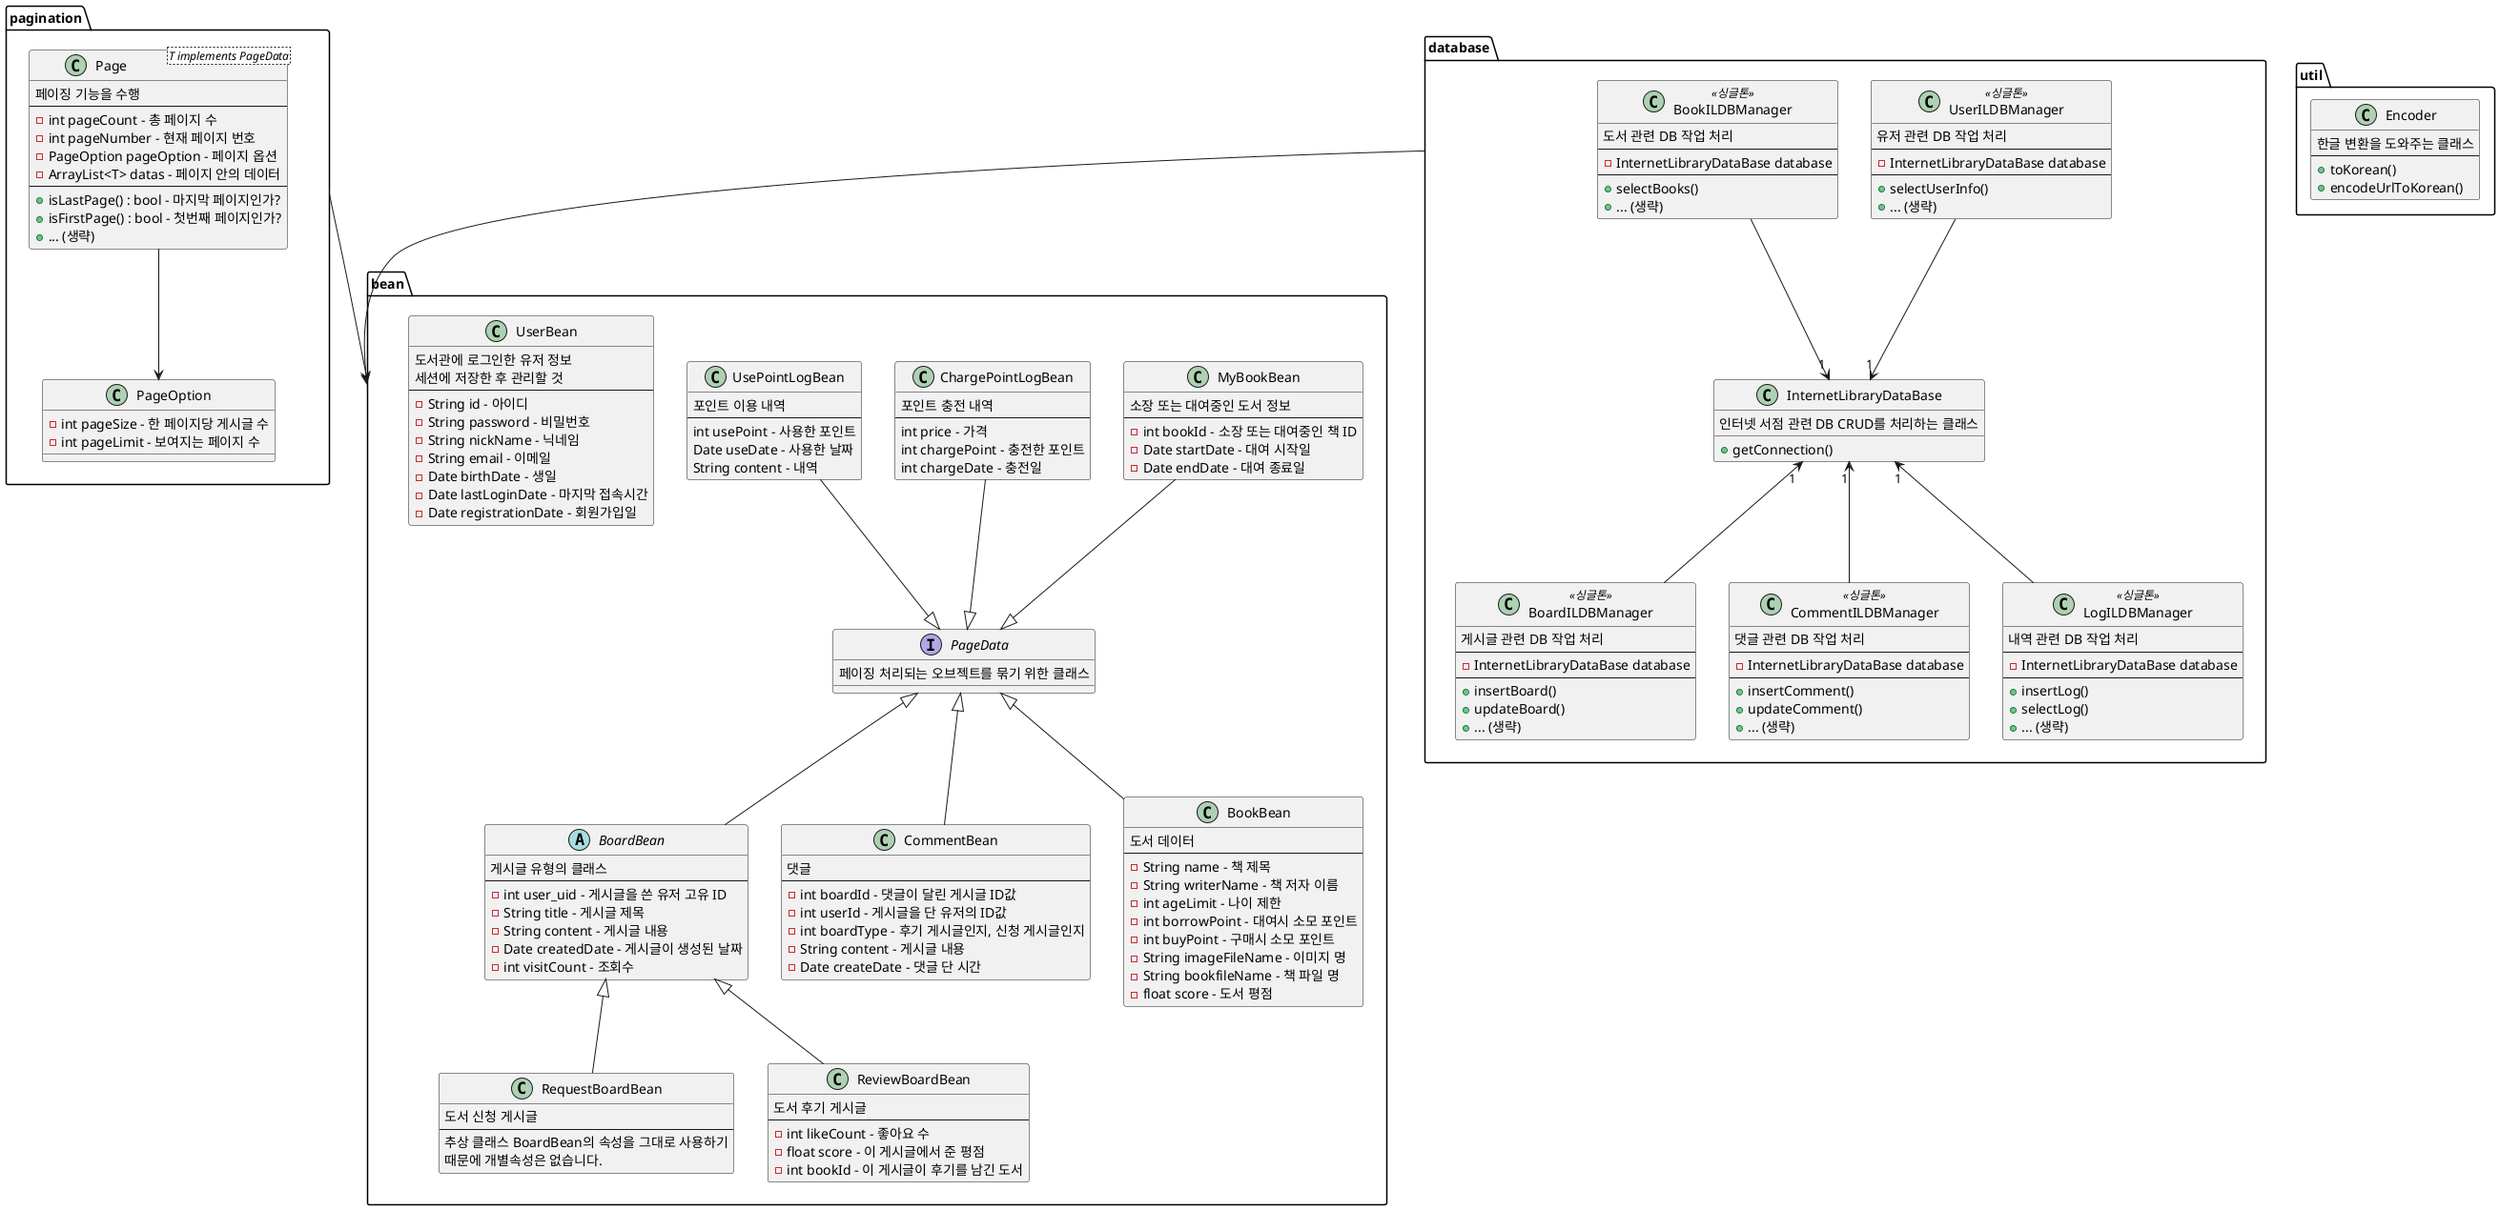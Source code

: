 @startuml


package bean {
    interface PageData {
        페이징 처리되는 오브젝트를 묶기 위한 클래스
    }

    abstract class BoardBean {
        게시글 유형의 클래스
        --
        - int user_uid - 게시글을 쓴 유저 고유 ID
        - String title - 게시글 제목
        - String content - 게시글 내용
        - Date createdDate - 게시글이 생성된 날짜
        - int visitCount - 조회수
    }

    class RequestBoardBean {
        도서 신청 게시글
        --
        추상 클래스 BoardBean의 속성을 그대로 사용하기
        때문에 개별속성은 없습니다.
    }
    class ReviewBoardBean {
        도서 후기 게시글
        --
        - int likeCount - 좋아요 수
        - float score - 이 게시글에서 준 평점
        - int bookId - 이 게시글이 후기를 남긴 도서
    }

    class CommentBean {
        댓글
        --
        - int boardId - 댓글이 달린 게시글 ID값
        - int userId - 게시글을 단 유저의 ID값
        - int boardType - 후기 게시글인지, 신청 게시글인지
        - String content - 게시글 내용
        - Date createDate - 댓글 단 시간
    }

    class BookBean  {
        도서 데이터
        --
        - String name - 책 제목
        - String writerName - 책 저자 이름
        - int ageLimit - 나이 제한
        - int borrowPoint - 대여시 소모 포인트
        - int buyPoint - 구매시 소모 포인트
        - String imageFileName - 이미지 명
        - String bookfileName - 책 파일 명
        - float score - 도서 평점
    }

    class MyBookBean  {
        소장 또는 대여중인 도서 정보
        --
        - int bookId - 소장 또는 대여중인 책 ID
        - Date startDate - 대여 시작일
        - Date endDate - 대여 종료일
    }

    class ChargePointLogBean {
        포인트 충전 내역
        --
        int price - 가격
        int chargePoint - 충전한 포인트
        int chargeDate - 충전일
    }

    class UsePointLogBean {
        포인트 이용 내역
        --
        int usePoint - 사용한 포인트
        Date useDate - 사용한 날짜
        String content - 내역
    }

    class UserBean {
        도서관에 로그인한 유저 정보
        세션에 저장한 후 관리할 것
        --
        - String id - 아이디
        - String password - 비밀번호
        - String nickName - 닉네임
        - String email - 이메일
        - Date birthDate - 생일
        - Date lastLoginDate - 마지막 접속시간
        - Date registrationDate - 회원가입일
    }

    RequestBoardBean -up-|> BoardBean
    ReviewBoardBean -up-|> BoardBean

    BoardBean -up-|> PageData
    CommentBean -up-|> PageData
    BookBean -up-|> PageData

    UsePointLogBean -down-|> PageData
    ChargePointLogBean -down-|> PageData
    MyBookBean -down-|> PageData
}

package pagination {
    class Page<T implements PageData> {
        페이징 기능을 수행
        --
        - int pageCount - 총 페이지 수
        - int pageNumber - 현재 페이지 번호
        - PageOption pageOption - 페이지 옵션
        - ArrayList<T> datas - 페이지 안의 데이터
        --
        + isLastPage() : bool - 마지막 페이지인가?
        + isFirstPage() : bool - 첫번째 페이지인가?
        + ... (생략)
    }

    class PageOption {
        - int pageSize - 한 페이지당 게시글 수
        - int pageLimit - 보여지는 페이지 수
    }

    Page --> PageOption
}

package database {

    class BoardILDBManager <<싱글톤>> {
        게시글 관련 DB 작업 처리
        --
        - InternetLibraryDataBase database
        --
        + insertBoard()
        + updateBoard()
        + ... (생략)
    }

    class CommentILDBManager <<싱글톤>> {
        댓글 관련 DB 작업 처리
        --
        - InternetLibraryDataBase database
        --
        + insertComment()
        + updateComment()
        + ... (생략)
    }

    class LogILDBManager <<싱글톤>> {
        내역 관련 DB 작업 처리
        --
        - InternetLibraryDataBase database
        --
        + insertLog()
        + selectLog()
        + ... (생략)
    }

    class UserILDBManager <<싱글톤>> {
        유저 관련 DB 작업 처리
        --
        - InternetLibraryDataBase database
        --
        + selectUserInfo()
        + ... (생략)
    }

    class BookILDBManager <<싱글톤>> {
        도서 관련 DB 작업 처리
        --
        - InternetLibraryDataBase database
        --
        + selectBooks()
        + ... (생략)
    }

    class InternetLibraryDataBase {
        인터넷 서점 관련 DB CRUD를 처리하는 클래스
        + getConnection()
    }



    BoardILDBManager -up-> "1" InternetLibraryDataBase
    CommentILDBManager -up-> "1" InternetLibraryDataBase
    LogILDBManager -up-> "1" InternetLibraryDataBase

    UserILDBManager -down-> "1" InternetLibraryDataBase
    BookILDBManager -down-> "1" InternetLibraryDataBase
}

package util {
    class Encoder {
        한글 변환을 도와주는 클래스
        --
        + toKorean()
        + encodeUrlToKorean()
    }
}

bean <-u- database
pagination -d-> bean


@enduml